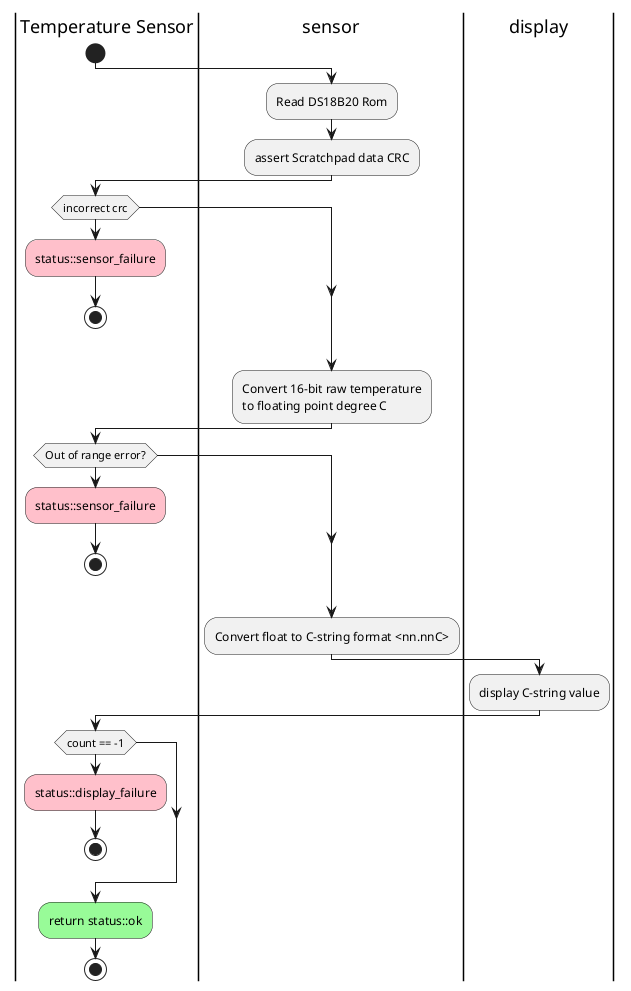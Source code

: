 @startuml
|Temperature Sensor|
start

|sensor|
:Read DS18B20 Rom;
:assert Scratchpad data CRC;
|Temperature Sensor|
if (incorrect crc) then
    #pink:status::sensor_failure;
    stop
endif
|sensor|
:Convert 16-bit raw temperature 
to floating point degree C;
|Temperature Sensor|
if (Out of range error?) then
    #pink:status::sensor_failure;
    stop
endif
|sensor|
:Convert float to C-string format <nn.nnC>;
|display|
:display C-string value;
|Temperature Sensor|
if (count == -1) then
    #pink:status::display_failure;
    stop
endif

#palegreen:return status::ok;
stop

@enduml